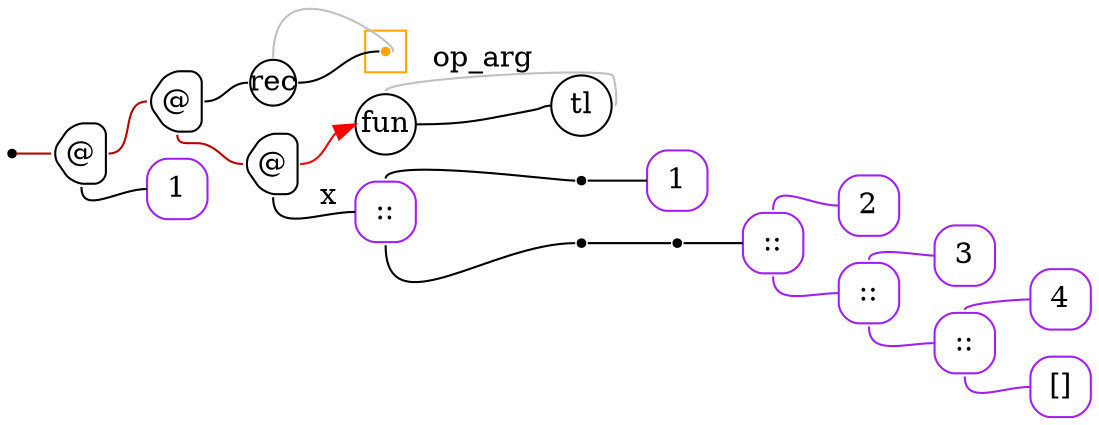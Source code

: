 digraph G {
  rankdir=LR;
  edge[arrowhead=none,arrowtail=none];
  node[fixedsize=true,shape=circle]
  size="9.201041666666667,5.219270833333334";
  labeldistance=0;
  nodesep=.175;
  ranksep=.175;

 nd1[shape=point];
 nd136[label="rec",tooltip="nd136-RecurGraph",style=rounded,width=.3,height=.3,color="#000000"];
   subgraph cluster_nd140 {
     graph[style=fill,color="orange"];
     ndcluster_nd140[tooltip="nd140",orientation=90,shape=point,color="orange"];
   };
   nd16[label="1",tooltip="nd16-ConstGraph",style=rounded,orientation=90,shape=square,width=.4,height=.4,color="purple"];
   nd22[label="2",tooltip="nd22-ConstGraph",style=rounded,orientation=90,shape=square,width=.4,height=.4,color="purple"];
   nd28[label="3",tooltip="nd28-ConstGraph",style=rounded,orientation=90,shape=square,width=.4,height=.4,color="purple"];
   nd34[label="4",tooltip="nd34-ConstGraph",style=rounded,orientation=90,shape=square,width=.4,height=.4,color="purple"];
   nd39[label="[]",tooltip="nd39-ConstEmptyGraph",style=rounded,orientation=90,shape=square,width=.4,height=.4,color="purple"];
   nd182[label="::",tooltip="nd182-ConstListGraph",style=rounded,orientation=90,shape=square,width=.4,height=.4,color="purple"];
   nd188[label="::",tooltip="nd188-ConstListGraph",style=rounded,orientation=90,shape=square,width=.4,height=.4,color="purple"];
   nd194[label="::",tooltip="nd194-ConstListGraph",style=rounded,orientation=90,shape=square,width=.4,height=.4,color="purple"];
   nd200[label="::",tooltip="nd200-ConstListGraph",style=rounded,orientation=90,shape=square,width=.4,height=.4,color="purple"];
 nd84[label="@",tooltip="nd84-AppGraph",style=rounded,orientation=90,shape=house,width=.4,height=.4,color="#000000"];
 nd85[label="@",tooltip="nd85-AppGraph",style=rounded,orientation=90,shape=house,width=.4,height=.4,color="#000000"];
 nd89[label="@",tooltip="nd89-AppGraph",style=rounded,orientation=90,shape=house,width=.4,height=.4,color="#000000"];
 nd210[label=" ",tooltip="nd210-ContractGraph",style=rounded,orientation=90,shape=point];
 nd222[label=" ",tooltip="nd222-ContractGraph",style=rounded,orientation=90,shape=point];
 nd223[label=" ",tooltip="nd223-ContractGraph",style=rounded,orientation=90,shape=point];
   nd232[label="1",tooltip="nd232-ConstGraph",style=rounded,orientation=90,shape=square,width=.4,height=.4,color="purple"];
 nd93[label="fun",tooltip="nd93-AbsGraph",style=rounded,width=.4,height=.4,color="#000000"];
 nd94[label="tl",tooltip="nd94-UnOpGraph",style=rounded,width=.4,height=.4,color="#000000"];

  nd182->nd34[tailport=n,headport=w,color=purple,arrowhead=none,arrowtail=none];
  nd182->nd39[tailport=s,headport=w,color=purple,arrowhead=none,arrowtail=none];
  nd188->nd28[tailport=n,headport=w,color=purple,arrowhead=none,arrowtail=none];
  nd188->nd182[tailport=s,headport=w,color=purple,arrowhead=none,arrowtail=none];
  nd194->nd22[tailport=n,headport=w,color=purple,arrowhead=none,arrowtail=none];
  nd194->nd188[tailport=s,headport=w,color=purple,arrowhead=none,arrowtail=none];
  nd200->nd222[tailport=n,headport=w];
  nd200->nd223[tailport=s,headport=w];
  nd93->nd94[tailport=e,headport=w];
  nd93->nd94[dir=back,label="op_arg",headport=e,tailport=n,color=grey,arrowhead=none,arrowtail=none];
  nd89->nd93[tailport=e,headport=w,color=red,arrowhead=normal];
  nd85->nd136[tailport=e,headport=w,color=black,arrowhead=none,arrowtail=none];
  nd85->nd89[tailport=s,headport=w,color="#b70000",arrowhead=none,arrowtail=none];
  nd84->nd85[tailport=e,headport=w,color="#b70000",arrowhead=none,arrowtail=none];
  nd84->nd232[tailport=s,headport=w];
  nd1->nd84[label="",tailport=e,headport=w,color="#b70000",arrowhead=none,arrowtail=none];
  nd89->nd200[label="x",tailport=s,headport=w];
  nd136->ndcluster_nd140[dir=back,headport=e,tailport=n,color=grey,arrowhead=none,arrowtail=none];
  nd136->ndcluster_nd140[tailport=e,headport=w];
  nd222->nd16[tailport=e,headport=w];
  nd210->nd194[tailport=e,headport=w];
  nd223->nd210[tailport=e,headport=w];
}